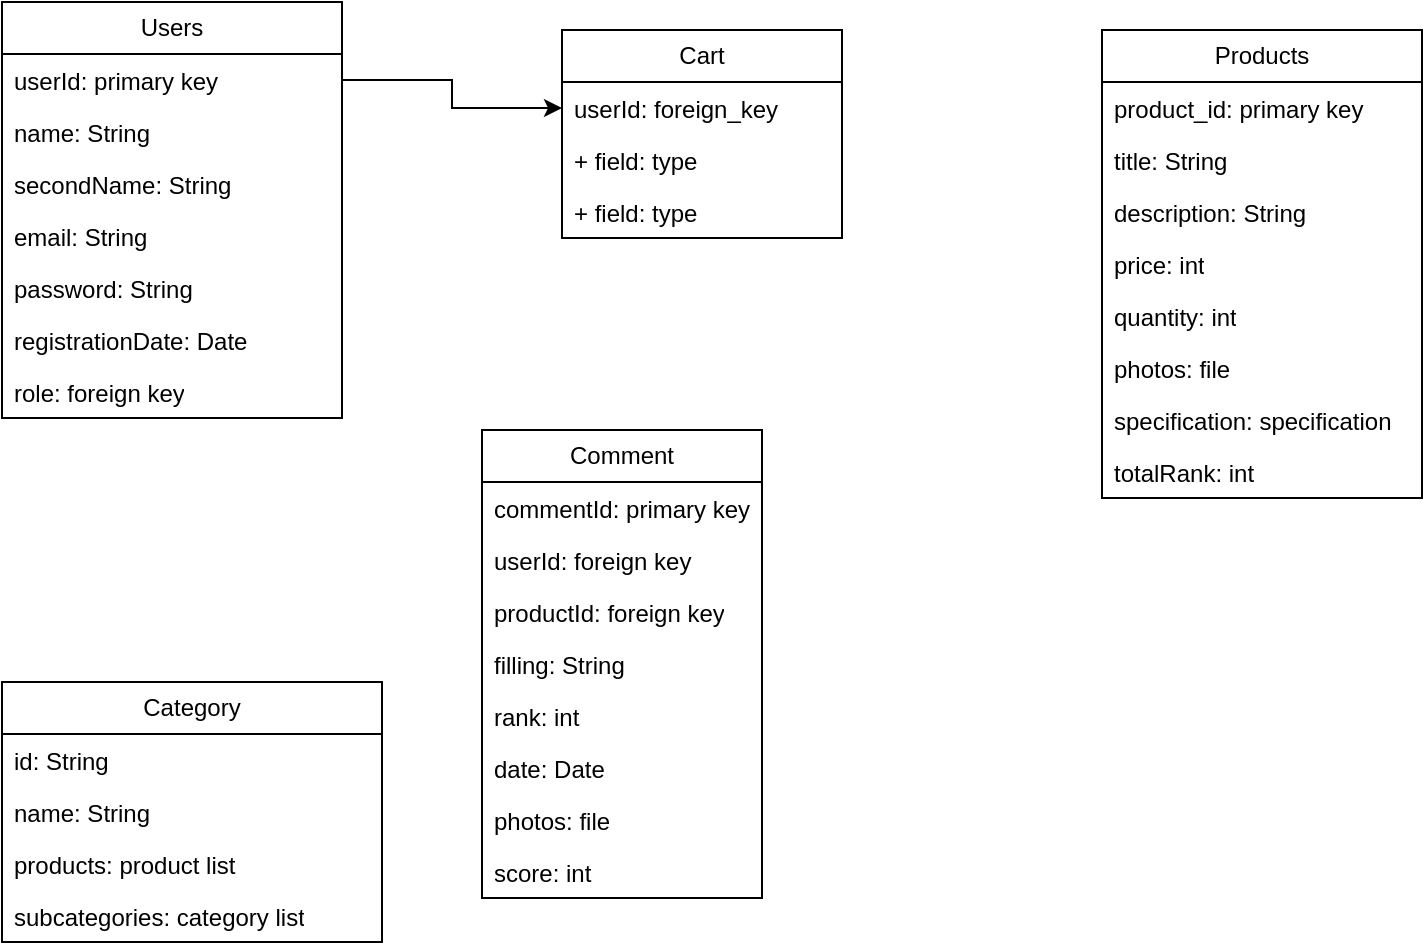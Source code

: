 <mxfile version="21.5.2" type="github" pages="2">
  <diagram name="Страница 1" id="mdDWq5kc0v009mXhgptd">
    <mxGraphModel dx="2213" dy="1962" grid="1" gridSize="10" guides="1" tooltips="1" connect="1" arrows="1" fold="1" page="1" pageScale="1" pageWidth="827" pageHeight="1169" math="0" shadow="0">
      <root>
        <mxCell id="0" />
        <mxCell id="1" parent="0" />
        <mxCell id="SV2swyY7JAZVckU8f7j4-22" value="Users" style="swimlane;fontStyle=0;childLayout=stackLayout;horizontal=1;startSize=26;fillColor=none;horizontalStack=0;resizeParent=1;resizeParentMax=0;resizeLast=0;collapsible=1;marginBottom=0;whiteSpace=wrap;html=1;" vertex="1" parent="1">
          <mxGeometry x="-780" y="-1054" width="170" height="208" as="geometry" />
        </mxCell>
        <mxCell id="SV2swyY7JAZVckU8f7j4-23" value="userId: primary key" style="text;strokeColor=none;fillColor=none;align=left;verticalAlign=top;spacingLeft=4;spacingRight=4;overflow=hidden;rotatable=0;points=[[0,0.5],[1,0.5]];portConstraint=eastwest;whiteSpace=wrap;html=1;" vertex="1" parent="SV2swyY7JAZVckU8f7j4-22">
          <mxGeometry y="26" width="170" height="26" as="geometry" />
        </mxCell>
        <mxCell id="SV2swyY7JAZVckU8f7j4-24" value="name: String" style="text;strokeColor=none;fillColor=none;align=left;verticalAlign=top;spacingLeft=4;spacingRight=4;overflow=hidden;rotatable=0;points=[[0,0.5],[1,0.5]];portConstraint=eastwest;whiteSpace=wrap;html=1;" vertex="1" parent="SV2swyY7JAZVckU8f7j4-22">
          <mxGeometry y="52" width="170" height="26" as="geometry" />
        </mxCell>
        <mxCell id="SV2swyY7JAZVckU8f7j4-25" value="secondName: String" style="text;strokeColor=none;fillColor=none;align=left;verticalAlign=top;spacingLeft=4;spacingRight=4;overflow=hidden;rotatable=0;points=[[0,0.5],[1,0.5]];portConstraint=eastwest;whiteSpace=wrap;html=1;" vertex="1" parent="SV2swyY7JAZVckU8f7j4-22">
          <mxGeometry y="78" width="170" height="26" as="geometry" />
        </mxCell>
        <mxCell id="6sji1cUPJ7FJYLwY870z-1" value="email: String" style="text;strokeColor=none;fillColor=none;align=left;verticalAlign=top;spacingLeft=4;spacingRight=4;overflow=hidden;rotatable=0;points=[[0,0.5],[1,0.5]];portConstraint=eastwest;whiteSpace=wrap;html=1;" vertex="1" parent="SV2swyY7JAZVckU8f7j4-22">
          <mxGeometry y="104" width="170" height="26" as="geometry" />
        </mxCell>
        <mxCell id="SV2swyY7JAZVckU8f7j4-28" value="password: String" style="text;strokeColor=none;fillColor=none;align=left;verticalAlign=top;spacingLeft=4;spacingRight=4;overflow=hidden;rotatable=0;points=[[0,0.5],[1,0.5]];portConstraint=eastwest;whiteSpace=wrap;html=1;" vertex="1" parent="SV2swyY7JAZVckU8f7j4-22">
          <mxGeometry y="130" width="170" height="26" as="geometry" />
        </mxCell>
        <mxCell id="SV2swyY7JAZVckU8f7j4-30" value="registrationDate: Date" style="text;strokeColor=none;fillColor=none;align=left;verticalAlign=top;spacingLeft=4;spacingRight=4;overflow=hidden;rotatable=0;points=[[0,0.5],[1,0.5]];portConstraint=eastwest;whiteSpace=wrap;html=1;" vertex="1" parent="SV2swyY7JAZVckU8f7j4-22">
          <mxGeometry y="156" width="170" height="26" as="geometry" />
        </mxCell>
        <mxCell id="6sji1cUPJ7FJYLwY870z-2" value="role: foreign key" style="text;strokeColor=none;fillColor=none;align=left;verticalAlign=top;spacingLeft=4;spacingRight=4;overflow=hidden;rotatable=0;points=[[0,0.5],[1,0.5]];portConstraint=eastwest;whiteSpace=wrap;html=1;" vertex="1" parent="SV2swyY7JAZVckU8f7j4-22">
          <mxGeometry y="182" width="170" height="26" as="geometry" />
        </mxCell>
        <mxCell id="SV2swyY7JAZVckU8f7j4-32" value="Comment" style="swimlane;fontStyle=0;childLayout=stackLayout;horizontal=1;startSize=26;fillColor=none;horizontalStack=0;resizeParent=1;resizeParentMax=0;resizeLast=0;collapsible=1;marginBottom=0;whiteSpace=wrap;html=1;" vertex="1" parent="1">
          <mxGeometry x="-540" y="-840" width="140" height="234" as="geometry" />
        </mxCell>
        <mxCell id="SV2swyY7JAZVckU8f7j4-33" value="commentId: primary key" style="text;strokeColor=none;fillColor=none;align=left;verticalAlign=top;spacingLeft=4;spacingRight=4;overflow=hidden;rotatable=0;points=[[0,0.5],[1,0.5]];portConstraint=eastwest;whiteSpace=wrap;html=1;" vertex="1" parent="SV2swyY7JAZVckU8f7j4-32">
          <mxGeometry y="26" width="140" height="26" as="geometry" />
        </mxCell>
        <mxCell id="SV2swyY7JAZVckU8f7j4-34" value="userId: foreign key" style="text;strokeColor=none;fillColor=none;align=left;verticalAlign=top;spacingLeft=4;spacingRight=4;overflow=hidden;rotatable=0;points=[[0,0.5],[1,0.5]];portConstraint=eastwest;whiteSpace=wrap;html=1;" vertex="1" parent="SV2swyY7JAZVckU8f7j4-32">
          <mxGeometry y="52" width="140" height="26" as="geometry" />
        </mxCell>
        <mxCell id="6sji1cUPJ7FJYLwY870z-8" value="productId: foreign key" style="text;strokeColor=none;fillColor=none;align=left;verticalAlign=top;spacingLeft=4;spacingRight=4;overflow=hidden;rotatable=0;points=[[0,0.5],[1,0.5]];portConstraint=eastwest;whiteSpace=wrap;html=1;" vertex="1" parent="SV2swyY7JAZVckU8f7j4-32">
          <mxGeometry y="78" width="140" height="26" as="geometry" />
        </mxCell>
        <mxCell id="SV2swyY7JAZVckU8f7j4-35" value="filling: String" style="text;strokeColor=none;fillColor=none;align=left;verticalAlign=top;spacingLeft=4;spacingRight=4;overflow=hidden;rotatable=0;points=[[0,0.5],[1,0.5]];portConstraint=eastwest;whiteSpace=wrap;html=1;" vertex="1" parent="SV2swyY7JAZVckU8f7j4-32">
          <mxGeometry y="104" width="140" height="26" as="geometry" />
        </mxCell>
        <mxCell id="SV2swyY7JAZVckU8f7j4-36" value="rank: int" style="text;strokeColor=none;fillColor=none;align=left;verticalAlign=top;spacingLeft=4;spacingRight=4;overflow=hidden;rotatable=0;points=[[0,0.5],[1,0.5]];portConstraint=eastwest;whiteSpace=wrap;html=1;" vertex="1" parent="SV2swyY7JAZVckU8f7j4-32">
          <mxGeometry y="130" width="140" height="26" as="geometry" />
        </mxCell>
        <mxCell id="SV2swyY7JAZVckU8f7j4-37" value="date: Date" style="text;strokeColor=none;fillColor=none;align=left;verticalAlign=top;spacingLeft=4;spacingRight=4;overflow=hidden;rotatable=0;points=[[0,0.5],[1,0.5]];portConstraint=eastwest;whiteSpace=wrap;html=1;" vertex="1" parent="SV2swyY7JAZVckU8f7j4-32">
          <mxGeometry y="156" width="140" height="26" as="geometry" />
        </mxCell>
        <mxCell id="SV2swyY7JAZVckU8f7j4-38" value="photos: file" style="text;strokeColor=none;fillColor=none;align=left;verticalAlign=top;spacingLeft=4;spacingRight=4;overflow=hidden;rotatable=0;points=[[0,0.5],[1,0.5]];portConstraint=eastwest;whiteSpace=wrap;html=1;" vertex="1" parent="SV2swyY7JAZVckU8f7j4-32">
          <mxGeometry y="182" width="140" height="26" as="geometry" />
        </mxCell>
        <mxCell id="SV2swyY7JAZVckU8f7j4-39" value="score: int" style="text;strokeColor=none;fillColor=none;align=left;verticalAlign=top;spacingLeft=4;spacingRight=4;overflow=hidden;rotatable=0;points=[[0,0.5],[1,0.5]];portConstraint=eastwest;whiteSpace=wrap;html=1;" vertex="1" parent="SV2swyY7JAZVckU8f7j4-32">
          <mxGeometry y="208" width="140" height="26" as="geometry" />
        </mxCell>
        <mxCell id="SV2swyY7JAZVckU8f7j4-52" value="Products" style="swimlane;fontStyle=0;childLayout=stackLayout;horizontal=1;startSize=26;fillColor=none;horizontalStack=0;resizeParent=1;resizeParentMax=0;resizeLast=0;collapsible=1;marginBottom=0;whiteSpace=wrap;html=1;" vertex="1" parent="1">
          <mxGeometry x="-230" y="-1040" width="160" height="234" as="geometry" />
        </mxCell>
        <mxCell id="SV2swyY7JAZVckU8f7j4-53" value="product_id: primary key" style="text;strokeColor=none;fillColor=none;align=left;verticalAlign=top;spacingLeft=4;spacingRight=4;overflow=hidden;rotatable=0;points=[[0,0.5],[1,0.5]];portConstraint=eastwest;whiteSpace=wrap;html=1;" vertex="1" parent="SV2swyY7JAZVckU8f7j4-52">
          <mxGeometry y="26" width="160" height="26" as="geometry" />
        </mxCell>
        <mxCell id="SV2swyY7JAZVckU8f7j4-54" value="title: String" style="text;strokeColor=none;fillColor=none;align=left;verticalAlign=top;spacingLeft=4;spacingRight=4;overflow=hidden;rotatable=0;points=[[0,0.5],[1,0.5]];portConstraint=eastwest;whiteSpace=wrap;html=1;" vertex="1" parent="SV2swyY7JAZVckU8f7j4-52">
          <mxGeometry y="52" width="160" height="26" as="geometry" />
        </mxCell>
        <mxCell id="SV2swyY7JAZVckU8f7j4-57" value="description: String&lt;br&gt;" style="text;strokeColor=none;fillColor=none;align=left;verticalAlign=top;spacingLeft=4;spacingRight=4;overflow=hidden;rotatable=0;points=[[0,0.5],[1,0.5]];portConstraint=eastwest;whiteSpace=wrap;html=1;" vertex="1" parent="SV2swyY7JAZVckU8f7j4-52">
          <mxGeometry y="78" width="160" height="26" as="geometry" />
        </mxCell>
        <mxCell id="SV2swyY7JAZVckU8f7j4-55" value="price: int" style="text;strokeColor=none;fillColor=none;align=left;verticalAlign=top;spacingLeft=4;spacingRight=4;overflow=hidden;rotatable=0;points=[[0,0.5],[1,0.5]];portConstraint=eastwest;whiteSpace=wrap;html=1;" vertex="1" parent="SV2swyY7JAZVckU8f7j4-52">
          <mxGeometry y="104" width="160" height="26" as="geometry" />
        </mxCell>
        <mxCell id="SV2swyY7JAZVckU8f7j4-56" value="quantity: int" style="text;strokeColor=none;fillColor=none;align=left;verticalAlign=top;spacingLeft=4;spacingRight=4;overflow=hidden;rotatable=0;points=[[0,0.5],[1,0.5]];portConstraint=eastwest;whiteSpace=wrap;html=1;" vertex="1" parent="SV2swyY7JAZVckU8f7j4-52">
          <mxGeometry y="130" width="160" height="26" as="geometry" />
        </mxCell>
        <mxCell id="SV2swyY7JAZVckU8f7j4-58" value="photos: file" style="text;strokeColor=none;fillColor=none;align=left;verticalAlign=top;spacingLeft=4;spacingRight=4;overflow=hidden;rotatable=0;points=[[0,0.5],[1,0.5]];portConstraint=eastwest;whiteSpace=wrap;html=1;" vertex="1" parent="SV2swyY7JAZVckU8f7j4-52">
          <mxGeometry y="156" width="160" height="26" as="geometry" />
        </mxCell>
        <mxCell id="SV2swyY7JAZVckU8f7j4-59" value="specification: specification" style="text;strokeColor=none;fillColor=none;align=left;verticalAlign=top;spacingLeft=4;spacingRight=4;overflow=hidden;rotatable=0;points=[[0,0.5],[1,0.5]];portConstraint=eastwest;whiteSpace=wrap;html=1;" vertex="1" parent="SV2swyY7JAZVckU8f7j4-52">
          <mxGeometry y="182" width="160" height="26" as="geometry" />
        </mxCell>
        <mxCell id="SV2swyY7JAZVckU8f7j4-61" value="totalRank: int" style="text;strokeColor=none;fillColor=none;align=left;verticalAlign=top;spacingLeft=4;spacingRight=4;overflow=hidden;rotatable=0;points=[[0,0.5],[1,0.5]];portConstraint=eastwest;whiteSpace=wrap;html=1;" vertex="1" parent="SV2swyY7JAZVckU8f7j4-52">
          <mxGeometry y="208" width="160" height="26" as="geometry" />
        </mxCell>
        <mxCell id="SV2swyY7JAZVckU8f7j4-64" value="Category" style="swimlane;fontStyle=0;childLayout=stackLayout;horizontal=1;startSize=26;fillColor=none;horizontalStack=0;resizeParent=1;resizeParentMax=0;resizeLast=0;collapsible=1;marginBottom=0;whiteSpace=wrap;html=1;" vertex="1" parent="1">
          <mxGeometry x="-780" y="-714" width="190" height="130" as="geometry" />
        </mxCell>
        <mxCell id="SV2swyY7JAZVckU8f7j4-65" value="id: String" style="text;strokeColor=none;fillColor=none;align=left;verticalAlign=top;spacingLeft=4;spacingRight=4;overflow=hidden;rotatable=0;points=[[0,0.5],[1,0.5]];portConstraint=eastwest;whiteSpace=wrap;html=1;" vertex="1" parent="SV2swyY7JAZVckU8f7j4-64">
          <mxGeometry y="26" width="190" height="26" as="geometry" />
        </mxCell>
        <mxCell id="SV2swyY7JAZVckU8f7j4-66" value="name: String" style="text;strokeColor=none;fillColor=none;align=left;verticalAlign=top;spacingLeft=4;spacingRight=4;overflow=hidden;rotatable=0;points=[[0,0.5],[1,0.5]];portConstraint=eastwest;whiteSpace=wrap;html=1;" vertex="1" parent="SV2swyY7JAZVckU8f7j4-64">
          <mxGeometry y="52" width="190" height="26" as="geometry" />
        </mxCell>
        <mxCell id="SV2swyY7JAZVckU8f7j4-67" value="products: product list" style="text;strokeColor=none;fillColor=none;align=left;verticalAlign=top;spacingLeft=4;spacingRight=4;overflow=hidden;rotatable=0;points=[[0,0.5],[1,0.5]];portConstraint=eastwest;whiteSpace=wrap;html=1;" vertex="1" parent="SV2swyY7JAZVckU8f7j4-64">
          <mxGeometry y="78" width="190" height="26" as="geometry" />
        </mxCell>
        <mxCell id="SV2swyY7JAZVckU8f7j4-68" value="subcategories: category list" style="text;strokeColor=none;fillColor=none;align=left;verticalAlign=top;spacingLeft=4;spacingRight=4;overflow=hidden;rotatable=0;points=[[0,0.5],[1,0.5]];portConstraint=eastwest;whiteSpace=wrap;html=1;" vertex="1" parent="SV2swyY7JAZVckU8f7j4-64">
          <mxGeometry y="104" width="190" height="26" as="geometry" />
        </mxCell>
        <mxCell id="6sji1cUPJ7FJYLwY870z-3" value="Cart" style="swimlane;fontStyle=0;childLayout=stackLayout;horizontal=1;startSize=26;fillColor=none;horizontalStack=0;resizeParent=1;resizeParentMax=0;resizeLast=0;collapsible=1;marginBottom=0;whiteSpace=wrap;html=1;" vertex="1" parent="1">
          <mxGeometry x="-500" y="-1040" width="140" height="104" as="geometry" />
        </mxCell>
        <mxCell id="6sji1cUPJ7FJYLwY870z-4" value="userId: foreign_key" style="text;strokeColor=none;fillColor=none;align=left;verticalAlign=top;spacingLeft=4;spacingRight=4;overflow=hidden;rotatable=0;points=[[0,0.5],[1,0.5]];portConstraint=eastwest;whiteSpace=wrap;html=1;" vertex="1" parent="6sji1cUPJ7FJYLwY870z-3">
          <mxGeometry y="26" width="140" height="26" as="geometry" />
        </mxCell>
        <mxCell id="6sji1cUPJ7FJYLwY870z-5" value="+ field: type" style="text;strokeColor=none;fillColor=none;align=left;verticalAlign=top;spacingLeft=4;spacingRight=4;overflow=hidden;rotatable=0;points=[[0,0.5],[1,0.5]];portConstraint=eastwest;whiteSpace=wrap;html=1;" vertex="1" parent="6sji1cUPJ7FJYLwY870z-3">
          <mxGeometry y="52" width="140" height="26" as="geometry" />
        </mxCell>
        <mxCell id="6sji1cUPJ7FJYLwY870z-6" value="+ field: type" style="text;strokeColor=none;fillColor=none;align=left;verticalAlign=top;spacingLeft=4;spacingRight=4;overflow=hidden;rotatable=0;points=[[0,0.5],[1,0.5]];portConstraint=eastwest;whiteSpace=wrap;html=1;" vertex="1" parent="6sji1cUPJ7FJYLwY870z-3">
          <mxGeometry y="78" width="140" height="26" as="geometry" />
        </mxCell>
        <mxCell id="6sji1cUPJ7FJYLwY870z-7" style="edgeStyle=orthogonalEdgeStyle;rounded=0;orthogonalLoop=1;jettySize=auto;html=1;entryX=0;entryY=0.5;entryDx=0;entryDy=0;" edge="1" parent="1" source="SV2swyY7JAZVckU8f7j4-23" target="6sji1cUPJ7FJYLwY870z-4">
          <mxGeometry relative="1" as="geometry" />
        </mxCell>
      </root>
    </mxGraphModel>
  </diagram>
  <diagram id="v33T9zflwe49aPu7Qn3t" name="specifications">
    <mxGraphModel dx="1386" dy="793" grid="1" gridSize="10" guides="1" tooltips="1" connect="1" arrows="1" fold="1" page="1" pageScale="1" pageWidth="827" pageHeight="1169" math="0" shadow="0">
      <root>
        <mxCell id="0" />
        <mxCell id="1" parent="0" />
        <mxCell id="92FrmkEXAdc3XNOaO5Nh-1" value="Phone" style="swimlane;fontStyle=0;childLayout=stackLayout;horizontal=1;startSize=26;fillColor=none;horizontalStack=0;resizeParent=1;resizeParentMax=0;resizeLast=0;collapsible=1;marginBottom=0;whiteSpace=wrap;html=1;" vertex="1" parent="1">
          <mxGeometry x="210" y="190" width="140" height="234" as="geometry" />
        </mxCell>
        <mxCell id="92FrmkEXAdc3XNOaO5Nh-2" value="brand: String" style="text;strokeColor=none;fillColor=none;align=left;verticalAlign=top;spacingLeft=4;spacingRight=4;overflow=hidden;rotatable=0;points=[[0,0.5],[1,0.5]];portConstraint=eastwest;whiteSpace=wrap;html=1;" vertex="1" parent="92FrmkEXAdc3XNOaO5Nh-1">
          <mxGeometry y="26" width="140" height="26" as="geometry" />
        </mxCell>
        <mxCell id="92FrmkEXAdc3XNOaO5Nh-3" value="ROM: shortInt" style="text;strokeColor=none;fillColor=none;align=left;verticalAlign=top;spacingLeft=4;spacingRight=4;overflow=hidden;rotatable=0;points=[[0,0.5],[1,0.5]];portConstraint=eastwest;whiteSpace=wrap;html=1;" vertex="1" parent="92FrmkEXAdc3XNOaO5Nh-1">
          <mxGeometry y="52" width="140" height="26" as="geometry" />
        </mxCell>
        <mxCell id="92FrmkEXAdc3XNOaO5Nh-4" value="display: String" style="text;strokeColor=none;fillColor=none;align=left;verticalAlign=top;spacingLeft=4;spacingRight=4;overflow=hidden;rotatable=0;points=[[0,0.5],[1,0.5]];portConstraint=eastwest;whiteSpace=wrap;html=1;" vertex="1" parent="92FrmkEXAdc3XNOaO5Nh-1">
          <mxGeometry y="78" width="140" height="26" as="geometry" />
        </mxCell>
        <mxCell id="92FrmkEXAdc3XNOaO5Nh-5" value="CPU: String" style="text;strokeColor=none;fillColor=none;align=left;verticalAlign=top;spacingLeft=4;spacingRight=4;overflow=hidden;rotatable=0;points=[[0,0.5],[1,0.5]];portConstraint=eastwest;whiteSpace=wrap;html=1;" vertex="1" parent="92FrmkEXAdc3XNOaO5Nh-1">
          <mxGeometry y="104" width="140" height="26" as="geometry" />
        </mxCell>
        <mxCell id="92FrmkEXAdc3XNOaO5Nh-6" value="GPU: String" style="text;strokeColor=none;fillColor=none;align=left;verticalAlign=top;spacingLeft=4;spacingRight=4;overflow=hidden;rotatable=0;points=[[0,0.5],[1,0.5]];portConstraint=eastwest;whiteSpace=wrap;html=1;" vertex="1" parent="92FrmkEXAdc3XNOaO5Nh-1">
          <mxGeometry y="130" width="140" height="26" as="geometry" />
        </mxCell>
        <mxCell id="92FrmkEXAdc3XNOaO5Nh-7" value="Camera: String" style="text;strokeColor=none;fillColor=none;align=left;verticalAlign=top;spacingLeft=4;spacingRight=4;overflow=hidden;rotatable=0;points=[[0,0.5],[1,0.5]];portConstraint=eastwest;whiteSpace=wrap;html=1;" vertex="1" parent="92FrmkEXAdc3XNOaO5Nh-1">
          <mxGeometry y="156" width="140" height="26" as="geometry" />
        </mxCell>
        <mxCell id="92FrmkEXAdc3XNOaO5Nh-8" value="Color: String" style="text;strokeColor=none;fillColor=none;align=left;verticalAlign=top;spacingLeft=4;spacingRight=4;overflow=hidden;rotatable=0;points=[[0,0.5],[1,0.5]];portConstraint=eastwest;whiteSpace=wrap;html=1;" vertex="1" parent="92FrmkEXAdc3XNOaO5Nh-1">
          <mxGeometry y="182" width="140" height="26" as="geometry" />
        </mxCell>
        <mxCell id="92FrmkEXAdc3XNOaO5Nh-9" value="Accum: String" style="text;strokeColor=none;fillColor=none;align=left;verticalAlign=top;spacingLeft=4;spacingRight=4;overflow=hidden;rotatable=0;points=[[0,0.5],[1,0.5]];portConstraint=eastwest;whiteSpace=wrap;html=1;" vertex="1" parent="92FrmkEXAdc3XNOaO5Nh-1">
          <mxGeometry y="208" width="140" height="26" as="geometry" />
        </mxCell>
      </root>
    </mxGraphModel>
  </diagram>
</mxfile>
